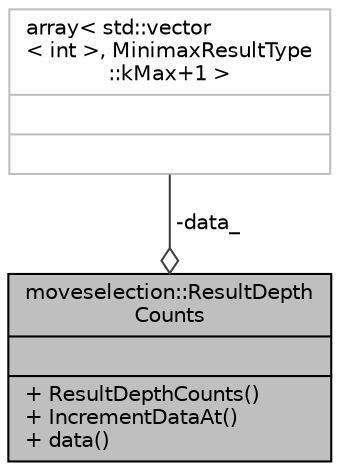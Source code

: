 digraph "moveselection::ResultDepthCounts"
{
 // LATEX_PDF_SIZE
  edge [fontname="Helvetica",fontsize="10",labelfontname="Helvetica",labelfontsize="10"];
  node [fontname="Helvetica",fontsize="10",shape=record];
  Node1 [label="{moveselection::ResultDepth\lCounts\n||+ ResultDepthCounts()\l+ IncrementDataAt()\l+ data()\l}",height=0.2,width=0.4,color="black", fillcolor="grey75", style="filled", fontcolor="black",tooltip="Container for storing and updating data in a moveselection::ResultDepthCountsData_t array of vectors."];
  Node2 -> Node1 [color="grey25",fontsize="10",style="solid",label=" -data_" ,arrowhead="odiamond",fontname="Helvetica"];
  Node2 [label="{array\< std::vector\l\< int \>, MinimaxResultType\l::kMax+1 \>\n||}",height=0.2,width=0.4,color="grey75", fillcolor="white", style="filled",tooltip=" "];
}
